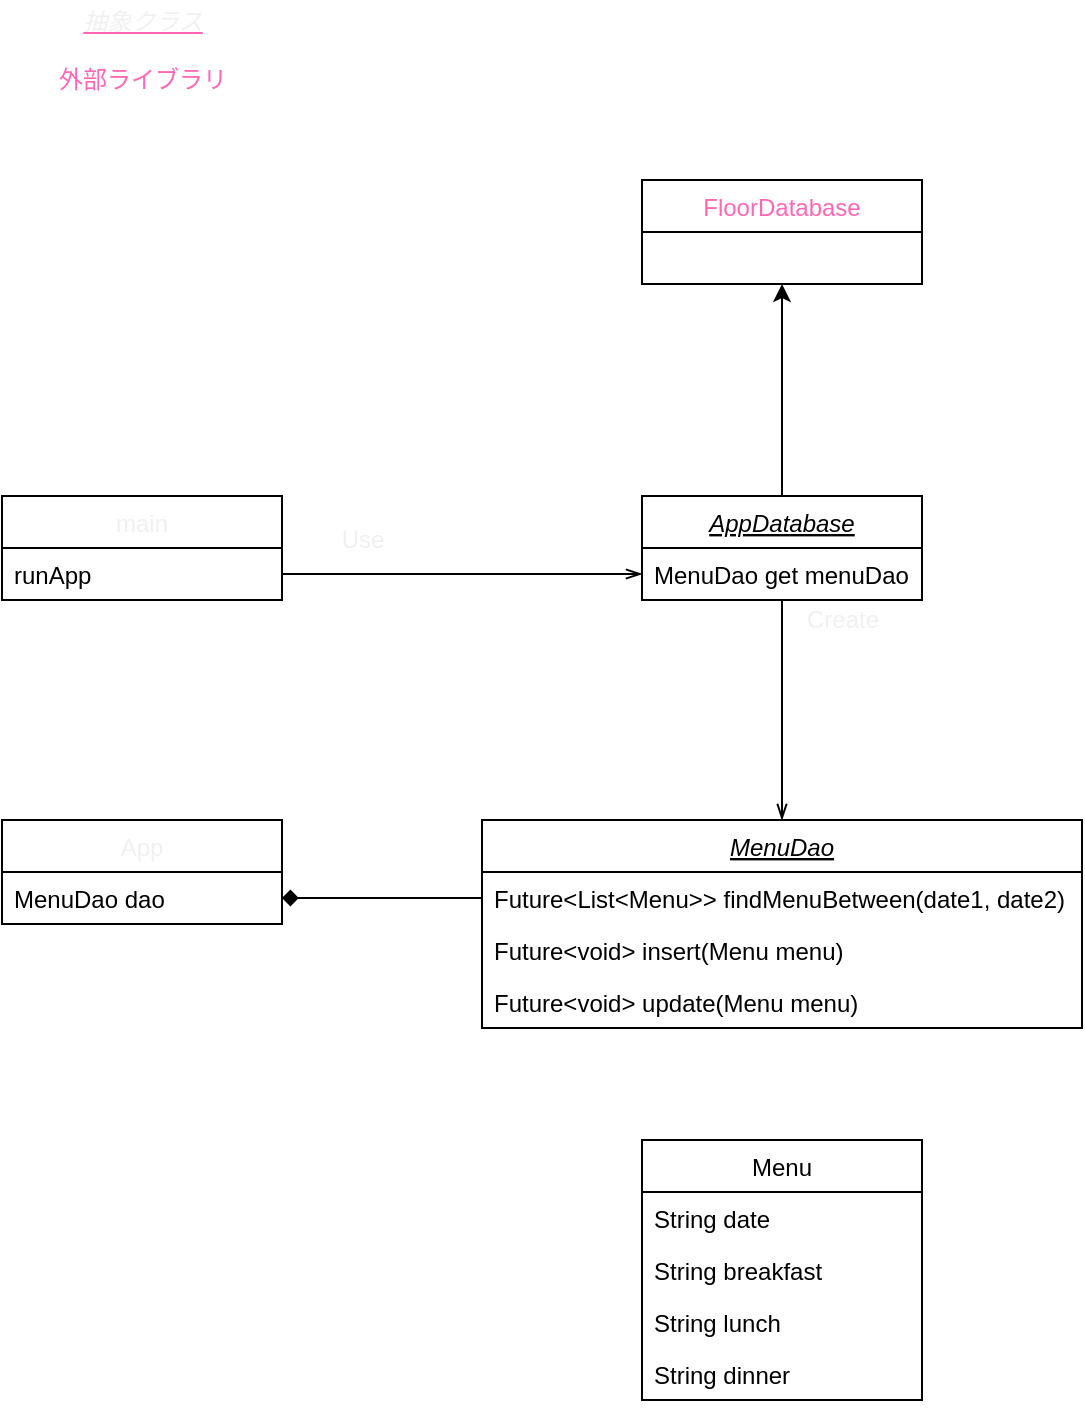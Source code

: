 <mxfile version="13.10.0" type="embed">
    <diagram id="qlGNqTuMOXQMDccqautg" name="ページ1">
        <mxGraphModel dx="1016" dy="911" grid="1" gridSize="10" guides="1" tooltips="1" connect="1" arrows="1" fold="1" page="1" pageScale="1" pageWidth="850" pageHeight="1100" math="0" shadow="0">
            <root>
                <mxCell id="0"/>
                <mxCell id="1" parent="0"/>
                <mxCell id="14" value="Menu" style="swimlane;fontStyle=0;childLayout=stackLayout;horizontal=1;startSize=26;fillColor=none;horizontalStack=0;resizeParent=1;resizeParentMax=0;resizeLast=0;collapsible=1;marginBottom=0;" parent="1" vertex="1">
                    <mxGeometry x="400" y="600" width="140" height="130" as="geometry"/>
                </mxCell>
                <mxCell id="15" value="String date" style="text;strokeColor=none;fillColor=none;align=left;verticalAlign=top;spacingLeft=4;spacingRight=4;overflow=hidden;rotatable=0;points=[[0,0.5],[1,0.5]];portConstraint=eastwest;" parent="14" vertex="1">
                    <mxGeometry y="26" width="140" height="26" as="geometry"/>
                </mxCell>
                <mxCell id="16" value="String breakfast" style="text;strokeColor=none;fillColor=none;align=left;verticalAlign=top;spacingLeft=4;spacingRight=4;overflow=hidden;rotatable=0;points=[[0,0.5],[1,0.5]];portConstraint=eastwest;" parent="14" vertex="1">
                    <mxGeometry y="52" width="140" height="26" as="geometry"/>
                </mxCell>
                <mxCell id="17" value="String lunch" style="text;strokeColor=none;fillColor=none;align=left;verticalAlign=top;spacingLeft=4;spacingRight=4;overflow=hidden;rotatable=0;points=[[0,0.5],[1,0.5]];portConstraint=eastwest;" parent="14" vertex="1">
                    <mxGeometry y="78" width="140" height="26" as="geometry"/>
                </mxCell>
                <mxCell id="18" value="String dinner" style="text;strokeColor=none;fillColor=none;align=left;verticalAlign=top;spacingLeft=4;spacingRight=4;overflow=hidden;rotatable=0;points=[[0,0.5],[1,0.5]];portConstraint=eastwest;" parent="14" vertex="1">
                    <mxGeometry y="104" width="140" height="26" as="geometry"/>
                </mxCell>
                <mxCell id="19" value="MenuDao" style="swimlane;fontStyle=6;childLayout=stackLayout;horizontal=1;startSize=26;fillColor=none;horizontalStack=0;resizeParent=1;resizeParentMax=0;resizeLast=0;collapsible=1;marginBottom=0;" parent="1" vertex="1">
                    <mxGeometry x="320" y="440" width="300" height="104" as="geometry">
                        <mxRectangle x="400" y="200" width="80" height="26" as="alternateBounds"/>
                    </mxGeometry>
                </mxCell>
                <mxCell id="21" value="Future&lt;List&lt;Menu&gt;&gt; findMenuBetween(date1, date2)" style="text;strokeColor=none;fillColor=none;align=left;verticalAlign=top;spacingLeft=4;spacingRight=4;overflow=hidden;rotatable=0;points=[[0,0.5],[1,0.5]];portConstraint=eastwest;" parent="19" vertex="1">
                    <mxGeometry y="26" width="300" height="26" as="geometry"/>
                </mxCell>
                <mxCell id="22" value="Future&lt;void&gt; insert(Menu menu)" style="text;strokeColor=none;fillColor=none;align=left;verticalAlign=top;spacingLeft=4;spacingRight=4;overflow=hidden;rotatable=0;points=[[0,0.5],[1,0.5]];portConstraint=eastwest;" parent="19" vertex="1">
                    <mxGeometry y="52" width="300" height="26" as="geometry"/>
                </mxCell>
                <mxCell id="23" value="Future&lt;void&gt; update(Menu menu)" style="text;strokeColor=none;fillColor=none;align=left;verticalAlign=top;spacingLeft=4;spacingRight=4;overflow=hidden;rotatable=0;points=[[0,0.5],[1,0.5]];portConstraint=eastwest;" parent="19" vertex="1">
                    <mxGeometry y="78" width="300" height="26" as="geometry"/>
                </mxCell>
                <mxCell id="37" style="edgeStyle=orthogonalEdgeStyle;rounded=0;orthogonalLoop=1;jettySize=auto;html=1;exitX=0.5;exitY=0;exitDx=0;exitDy=0;entryX=0.5;entryY=1;entryDx=0;entryDy=0;fontColor=#FF66B3;" parent="1" source="24" target="32" edge="1">
                    <mxGeometry relative="1" as="geometry"/>
                </mxCell>
                <mxCell id="54" style="edgeStyle=orthogonalEdgeStyle;rounded=0;orthogonalLoop=1;jettySize=auto;html=1;entryX=0.5;entryY=0;entryDx=0;entryDy=0;fontColor=#F0F0F0;endArrow=openThin;endFill=0;" edge="1" parent="1" source="24" target="19">
                    <mxGeometry relative="1" as="geometry"/>
                </mxCell>
                <mxCell id="24" value="AppDatabase" style="swimlane;fontStyle=6;childLayout=stackLayout;horizontal=1;startSize=26;fillColor=none;horizontalStack=0;resizeParent=1;resizeParentMax=0;resizeLast=0;collapsible=1;marginBottom=0;" parent="1" vertex="1">
                    <mxGeometry x="400" y="278" width="140" height="52" as="geometry"/>
                </mxCell>
                <mxCell id="25" value="MenuDao get menuDao" style="text;strokeColor=none;fillColor=none;align=left;verticalAlign=top;spacingLeft=4;spacingRight=4;overflow=hidden;rotatable=0;points=[[0,0.5],[1,0.5]];portConstraint=eastwest;" parent="24" vertex="1">
                    <mxGeometry y="26" width="140" height="26" as="geometry"/>
                </mxCell>
                <mxCell id="32" value="FloorDatabase" style="swimlane;fontStyle=0;childLayout=stackLayout;horizontal=1;startSize=26;fillColor=none;horizontalStack=0;resizeParent=1;resizeParentMax=0;resizeLast=0;collapsible=1;marginBottom=0;fontColor=#FF66B3;" parent="1" vertex="1">
                    <mxGeometry x="400" y="120" width="140" height="52" as="geometry"/>
                </mxCell>
                <mxCell id="36" value="&lt;i&gt;&lt;u&gt;&lt;font color=&quot;#f0f0f0&quot;&gt;抽象クラス&lt;br&gt;&lt;/font&gt;&lt;/u&gt;&lt;/i&gt;&lt;br&gt;外部ライブラリ" style="text;html=1;align=center;verticalAlign=middle;resizable=0;points=[];autosize=1;fontColor=#FF66B3;" parent="1" vertex="1">
                    <mxGeometry x="100" y="30" width="100" height="50" as="geometry"/>
                </mxCell>
                <mxCell id="55" value="Create" style="text;html=1;align=center;verticalAlign=middle;resizable=0;points=[];autosize=1;fontColor=#F0F0F0;" vertex="1" parent="1">
                    <mxGeometry x="475" y="330" width="50" height="20" as="geometry"/>
                </mxCell>
                <mxCell id="56" value="main" style="swimlane;fontStyle=0;childLayout=stackLayout;horizontal=1;startSize=26;fillColor=none;horizontalStack=0;resizeParent=1;resizeParentMax=0;resizeLast=0;collapsible=1;marginBottom=0;fontColor=#F0F0F0;" vertex="1" parent="1">
                    <mxGeometry x="80" y="278" width="140" height="52" as="geometry"/>
                </mxCell>
                <mxCell id="57" value="runApp" style="text;strokeColor=none;fillColor=none;align=left;verticalAlign=top;spacingLeft=4;spacingRight=4;overflow=hidden;rotatable=0;points=[[0,0.5],[1,0.5]];portConstraint=eastwest;" vertex="1" parent="56">
                    <mxGeometry y="26" width="140" height="26" as="geometry"/>
                </mxCell>
                <mxCell id="60" style="edgeStyle=orthogonalEdgeStyle;rounded=0;orthogonalLoop=1;jettySize=auto;html=1;exitX=1;exitY=0.5;exitDx=0;exitDy=0;entryX=0;entryY=0.5;entryDx=0;entryDy=0;endArrow=openThin;endFill=0;fontColor=#F0F0F0;" edge="1" parent="1" source="57" target="25">
                    <mxGeometry relative="1" as="geometry"/>
                </mxCell>
                <mxCell id="61" value="Use" style="text;html=1;align=center;verticalAlign=middle;resizable=0;points=[];autosize=1;fontColor=#F0F0F0;" vertex="1" parent="1">
                    <mxGeometry x="240" y="290" width="40" height="20" as="geometry"/>
                </mxCell>
                <mxCell id="62" value="App" style="swimlane;fontStyle=0;childLayout=stackLayout;horizontal=1;startSize=26;fillColor=none;horizontalStack=0;resizeParent=1;resizeParentMax=0;resizeLast=0;collapsible=1;marginBottom=0;fontColor=#F0F0F0;" vertex="1" parent="1">
                    <mxGeometry x="80" y="440" width="140" height="52" as="geometry"/>
                </mxCell>
                <mxCell id="63" value="MenuDao dao" style="text;strokeColor=none;fillColor=none;align=left;verticalAlign=top;spacingLeft=4;spacingRight=4;overflow=hidden;rotatable=0;points=[[0,0.5],[1,0.5]];portConstraint=eastwest;" vertex="1" parent="62">
                    <mxGeometry y="26" width="140" height="26" as="geometry"/>
                </mxCell>
                <mxCell id="68" style="edgeStyle=orthogonalEdgeStyle;rounded=0;orthogonalLoop=1;jettySize=auto;html=1;exitX=0;exitY=0.5;exitDx=0;exitDy=0;endArrow=diamond;endFill=1;fontColor=#F0F0F0;" edge="1" parent="1" source="21" target="63">
                    <mxGeometry relative="1" as="geometry"/>
                </mxCell>
            </root>
        </mxGraphModel>
    </diagram>
</mxfile>